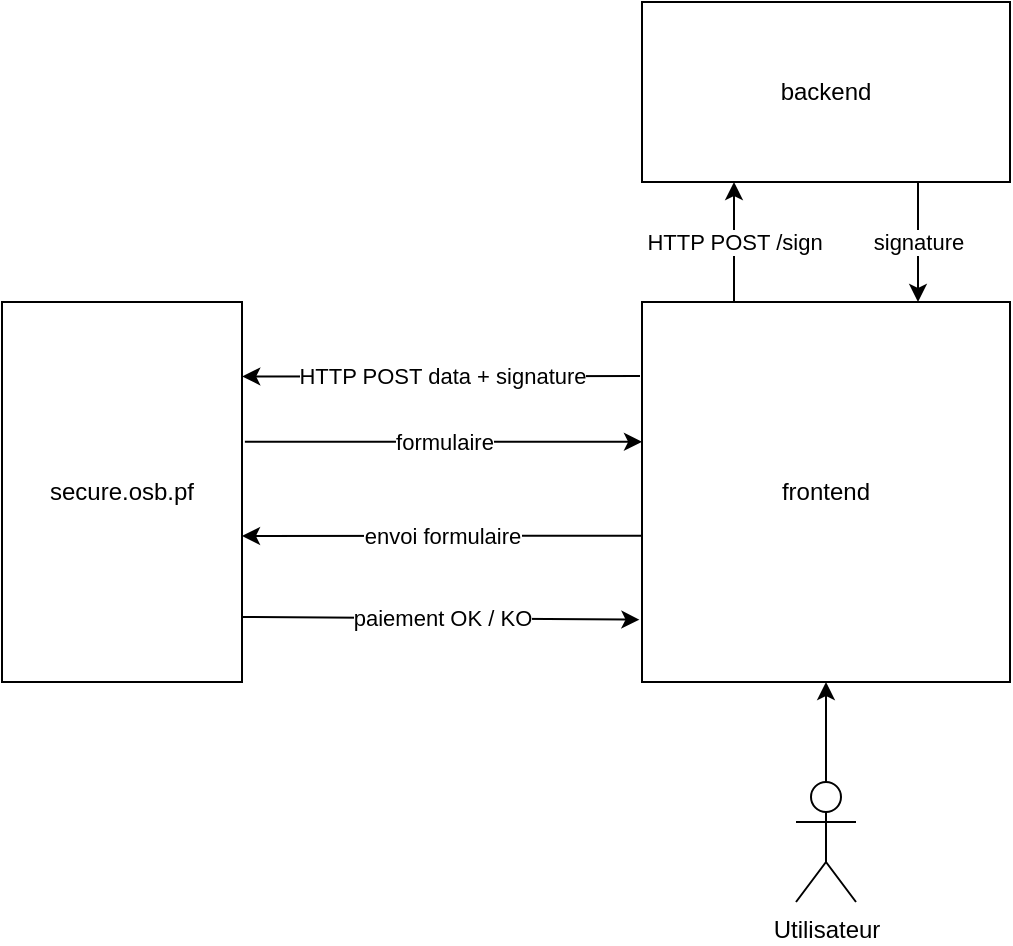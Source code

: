 <mxfile version="18.0.3" type="device" pages="2"><diagram id="SvJ6BetujpF9uw88DPT3" name="Page-1"><mxGraphModel dx="1422" dy="767" grid="1" gridSize="10" guides="1" tooltips="1" connect="1" arrows="1" fold="1" page="1" pageScale="1" pageWidth="827" pageHeight="1169" math="0" shadow="0"><root><mxCell id="0"/><mxCell id="1" parent="0"/><mxCell id="j5z8VICRzqMSBqRnu2LF-2" value="Utilisateur" style="shape=umlActor;verticalLabelPosition=bottom;verticalAlign=top;html=1;outlineConnect=0;" vertex="1" parent="1"><mxGeometry x="477" y="810" width="30" height="60" as="geometry"/></mxCell><mxCell id="j5z8VICRzqMSBqRnu2LF-3" value="frontend" style="rounded=0;whiteSpace=wrap;html=1;" vertex="1" parent="1"><mxGeometry x="400" y="570" width="184" height="190" as="geometry"/></mxCell><mxCell id="j5z8VICRzqMSBqRnu2LF-4" value="backend" style="rounded=0;whiteSpace=wrap;html=1;" vertex="1" parent="1"><mxGeometry x="400" y="420" width="184" height="90" as="geometry"/></mxCell><mxCell id="j5z8VICRzqMSBqRnu2LF-5" value="" style="endArrow=classic;html=1;rounded=0;exitX=0.5;exitY=0;exitDx=0;exitDy=0;exitPerimeter=0;" edge="1" parent="1" source="j5z8VICRzqMSBqRnu2LF-2"><mxGeometry width="50" height="50" relative="1" as="geometry"><mxPoint x="400" y="680" as="sourcePoint"/><mxPoint x="492" y="760" as="targetPoint"/></mxGeometry></mxCell><mxCell id="j5z8VICRzqMSBqRnu2LF-6" value="HTTP POST /sign" style="endArrow=classic;html=1;rounded=0;exitX=0.25;exitY=0;exitDx=0;exitDy=0;entryX=0.25;entryY=1;entryDx=0;entryDy=0;" edge="1" parent="1" source="j5z8VICRzqMSBqRnu2LF-3" target="j5z8VICRzqMSBqRnu2LF-4"><mxGeometry width="50" height="50" relative="1" as="geometry"><mxPoint x="290" y="600" as="sourcePoint"/><mxPoint x="340" y="550" as="targetPoint"/><mxPoint as="offset"/></mxGeometry></mxCell><mxCell id="j5z8VICRzqMSBqRnu2LF-7" value="signature" style="endArrow=classic;html=1;rounded=0;exitX=0.75;exitY=1;exitDx=0;exitDy=0;entryX=0.75;entryY=0;entryDx=0;entryDy=0;" edge="1" parent="1" source="j5z8VICRzqMSBqRnu2LF-4" target="j5z8VICRzqMSBqRnu2LF-3"><mxGeometry width="50" height="50" relative="1" as="geometry"><mxPoint x="504" y="620" as="sourcePoint"/><mxPoint x="504" y="500" as="targetPoint"/></mxGeometry></mxCell><mxCell id="j5z8VICRzqMSBqRnu2LF-8" value="HTTP POST data + signature" style="endArrow=classic;html=1;rounded=0;entryX=1.001;entryY=0.196;entryDx=0;entryDy=0;entryPerimeter=0;" edge="1" parent="1" target="xVOvOBZPGbJsozwB3ZUD-1"><mxGeometry width="50" height="50" relative="1" as="geometry"><mxPoint x="399" y="607" as="sourcePoint"/><mxPoint x="260.0" y="597.8" as="targetPoint"/></mxGeometry></mxCell><mxCell id="j5z8VICRzqMSBqRnu2LF-9" value="formulaire" style="endArrow=classic;html=1;rounded=0;exitX=1.012;exitY=0.368;exitDx=0;exitDy=0;entryX=0;entryY=0.368;entryDx=0;entryDy=0;entryPerimeter=0;exitPerimeter=0;" edge="1" parent="1" source="xVOvOBZPGbJsozwB3ZUD-1" target="j5z8VICRzqMSBqRnu2LF-3"><mxGeometry width="50" height="50" relative="1" as="geometry"><mxPoint x="260.0" y="635" as="sourcePoint"/><mxPoint x="270" y="635" as="targetPoint"/></mxGeometry></mxCell><mxCell id="xVOvOBZPGbJsozwB3ZUD-1" value="secure.osb.pf" style="rounded=0;whiteSpace=wrap;html=1;" vertex="1" parent="1"><mxGeometry x="80" y="570" width="120" height="190" as="geometry"/></mxCell><mxCell id="5inOdbAYcC4gavI_i8qy-1" value="envoi formulaire" style="endArrow=classic;html=1;rounded=0;exitX=0;exitY=0.615;exitDx=0;exitDy=0;exitPerimeter=0;" edge="1" parent="1" source="j5z8VICRzqMSBqRnu2LF-3"><mxGeometry width="50" height="50" relative="1" as="geometry"><mxPoint x="409" y="617" as="sourcePoint"/><mxPoint x="200" y="687" as="targetPoint"/></mxGeometry></mxCell><mxCell id="TncHIPJIMEvGi9Kn-MSX-2" value="paiement OK / KO" style="endArrow=classic;html=1;rounded=0;entryX=-0.007;entryY=0.836;entryDx=0;entryDy=0;entryPerimeter=0;exitX=1.001;exitY=0.829;exitDx=0;exitDy=0;exitPerimeter=0;" edge="1" parent="1" source="xVOvOBZPGbJsozwB3ZUD-1" target="j5z8VICRzqMSBqRnu2LF-3"><mxGeometry width="50" height="50" relative="1" as="geometry"><mxPoint x="180" y="700" as="sourcePoint"/><mxPoint x="410.0" y="649.92" as="targetPoint"/></mxGeometry></mxCell></root></mxGraphModel></diagram><diagram id="A08rsScbD06tlS9CBJy7" name="Page-2"><mxGraphModel dx="982" dy="530" grid="1" gridSize="10" guides="1" tooltips="1" connect="1" arrows="1" fold="1" page="1" pageScale="1" pageWidth="827" pageHeight="1169" math="0" shadow="0"><root><mxCell id="0"/><mxCell id="1" parent="0"/><mxCell id="XWxUq6K-sfSWOj-NQDGE-1" value="Utilisateur" style="shape=umlLifeline;participant=umlActor;perimeter=lifelinePerimeter;whiteSpace=wrap;html=1;container=1;collapsible=0;recursiveResize=0;verticalAlign=top;spacingTop=36;outlineConnect=0;" vertex="1" parent="1"><mxGeometry x="80" y="280" width="20" height="450" as="geometry"/></mxCell><mxCell id="XWxUq6K-sfSWOj-NQDGE-5" value="" style="html=1;points=[];perimeter=orthogonalPerimeter;" vertex="1" parent="XWxUq6K-sfSWOj-NQDGE-1"><mxGeometry x="5" y="60" width="10" height="380" as="geometry"/></mxCell><mxCell id="XWxUq6K-sfSWOj-NQDGE-2" value="frontend" style="shape=umlLifeline;perimeter=lifelinePerimeter;whiteSpace=wrap;html=1;container=1;collapsible=0;recursiveResize=0;outlineConnect=0;" vertex="1" parent="1"><mxGeometry x="190" y="280" width="100" height="450" as="geometry"/></mxCell><mxCell id="XWxUq6K-sfSWOj-NQDGE-8" value="" style="html=1;points=[];perimeter=orthogonalPerimeter;" vertex="1" parent="XWxUq6K-sfSWOj-NQDGE-2"><mxGeometry x="45" y="70" width="10" height="130" as="geometry"/></mxCell><mxCell id="0YxefGAqRGra-5rfKLDK-7" value="" style="html=1;points=[];perimeter=orthogonalPerimeter;" vertex="1" parent="XWxUq6K-sfSWOj-NQDGE-2"><mxGeometry x="45" y="230" width="10" height="40" as="geometry"/></mxCell><mxCell id="0YxefGAqRGra-5rfKLDK-10" value="" style="html=1;points=[];perimeter=orthogonalPerimeter;" vertex="1" parent="XWxUq6K-sfSWOj-NQDGE-2"><mxGeometry x="45" y="304.5" width="10" height="125.5" as="geometry"/></mxCell><mxCell id="XWxUq6K-sfSWOj-NQDGE-3" value="backend" style="shape=umlLifeline;perimeter=lifelinePerimeter;whiteSpace=wrap;html=1;container=1;collapsible=0;recursiveResize=0;outlineConnect=0;" vertex="1" parent="1"><mxGeometry x="340" y="280" width="100" height="450" as="geometry"/></mxCell><mxCell id="XWxUq6K-sfSWOj-NQDGE-11" value="" style="html=1;points=[];perimeter=orthogonalPerimeter;" vertex="1" parent="XWxUq6K-sfSWOj-NQDGE-3"><mxGeometry x="45" y="80" width="10" height="30" as="geometry"/></mxCell><mxCell id="XWxUq6K-sfSWOj-NQDGE-4" value="secure.osb.pf" style="shape=umlLifeline;perimeter=lifelinePerimeter;whiteSpace=wrap;html=1;container=1;collapsible=0;recursiveResize=0;outlineConnect=0;" vertex="1" parent="1"><mxGeometry x="500" y="280" width="100" height="450" as="geometry"/></mxCell><mxCell id="YDnPfTUxh8u0Pu2BbLk--1" value="" style="html=1;points=[];perimeter=orthogonalPerimeter;" vertex="1" parent="XWxUq6K-sfSWOj-NQDGE-4"><mxGeometry x="45" y="140" width="10" height="30" as="geometry"/></mxCell><mxCell id="0YxefGAqRGra-5rfKLDK-13" value="" style="html=1;points=[];perimeter=orthogonalPerimeter;" vertex="1" parent="XWxUq6K-sfSWOj-NQDGE-4"><mxGeometry x="45" y="320" width="10" height="80" as="geometry"/></mxCell><mxCell id="XWxUq6K-sfSWOj-NQDGE-9" value="acheter" style="html=1;verticalAlign=bottom;endArrow=block;entryX=0;entryY=0;rounded=0;" edge="1" target="XWxUq6K-sfSWOj-NQDGE-8" parent="1" source="XWxUq6K-sfSWOj-NQDGE-5"><mxGeometry relative="1" as="geometry"><mxPoint x="80" y="620" as="sourcePoint"/></mxGeometry></mxCell><mxCell id="XWxUq6K-sfSWOj-NQDGE-10" value="affichage formulaire" style="html=1;verticalAlign=bottom;endArrow=open;dashed=1;endSize=8;exitX=-0.033;exitY=1.002;rounded=0;exitDx=0;exitDy=0;exitPerimeter=0;" edge="1" source="XWxUq6K-sfSWOj-NQDGE-8" parent="1" target="XWxUq6K-sfSWOj-NQDGE-5"><mxGeometry relative="1" as="geometry"><mxPoint x="80" y="696" as="targetPoint"/></mxGeometry></mxCell><mxCell id="XWxUq6K-sfSWOj-NQDGE-12" value="HTTP POST /sign" style="html=1;verticalAlign=bottom;endArrow=block;entryX=0;entryY=0;rounded=0;" edge="1" target="XWxUq6K-sfSWOj-NQDGE-11" parent="1" source="XWxUq6K-sfSWOj-NQDGE-8"><mxGeometry relative="1" as="geometry"><mxPoint x="295" y="360" as="sourcePoint"/></mxGeometry></mxCell><mxCell id="XWxUq6K-sfSWOj-NQDGE-13" value="retourne signature" style="html=1;verticalAlign=bottom;endArrow=open;dashed=1;endSize=8;exitX=0;exitY=0.95;rounded=0;" edge="1" source="XWxUq6K-sfSWOj-NQDGE-11" parent="1" target="XWxUq6K-sfSWOj-NQDGE-8"><mxGeometry relative="1" as="geometry"><mxPoint x="295" y="436" as="targetPoint"/></mxGeometry></mxCell><mxCell id="YDnPfTUxh8u0Pu2BbLk--2" value="HTTP POST&amp;nbsp; data + signature" style="html=1;verticalAlign=bottom;endArrow=block;entryX=0;entryY=0;rounded=0;" edge="1" target="YDnPfTUxh8u0Pu2BbLk--1" parent="1" source="XWxUq6K-sfSWOj-NQDGE-8"><mxGeometry relative="1" as="geometry"><mxPoint x="495" y="460" as="sourcePoint"/></mxGeometry></mxCell><mxCell id="YDnPfTUxh8u0Pu2BbLk--3" value="retourne le formulaire" style="html=1;verticalAlign=bottom;endArrow=open;dashed=1;endSize=8;exitX=0;exitY=0.95;rounded=0;" edge="1" source="YDnPfTUxh8u0Pu2BbLk--1" parent="1" target="XWxUq6K-sfSWOj-NQDGE-8"><mxGeometry relative="1" as="geometry"><mxPoint x="495" y="536" as="targetPoint"/></mxGeometry></mxCell><mxCell id="0YxefGAqRGra-5rfKLDK-8" value="renseignement" style="html=1;verticalAlign=bottom;endArrow=block;entryX=0;entryY=0;rounded=0;" edge="1" target="0YxefGAqRGra-5rfKLDK-7" parent="1" source="XWxUq6K-sfSWOj-NQDGE-5"><mxGeometry relative="1" as="geometry"><mxPoint x="135" y="590" as="sourcePoint"/></mxGeometry></mxCell><mxCell id="0YxefGAqRGra-5rfKLDK-9" value="infos renseignés" style="html=1;verticalAlign=bottom;endArrow=open;dashed=1;endSize=8;exitX=0;exitY=0.95;rounded=0;" edge="1" source="0YxefGAqRGra-5rfKLDK-7" parent="1" target="XWxUq6K-sfSWOj-NQDGE-5"><mxGeometry relative="1" as="geometry"><mxPoint x="135" y="666" as="targetPoint"/></mxGeometry></mxCell><mxCell id="0YxefGAqRGra-5rfKLDK-12" value="navigation /success ou /fail" style="html=1;verticalAlign=bottom;endArrow=open;dashed=1;endSize=8;exitX=0;exitY=0.95;rounded=0;" edge="1" source="0YxefGAqRGra-5rfKLDK-10" parent="1" target="XWxUq6K-sfSWOj-NQDGE-5"><mxGeometry relative="1" as="geometry"><mxPoint x="130" y="700" as="targetPoint"/></mxGeometry></mxCell><mxCell id="0YxefGAqRGra-5rfKLDK-11" value="envoi formulaire" style="html=1;verticalAlign=bottom;endArrow=block;entryX=0;entryY=0;rounded=0;" edge="1" target="0YxefGAqRGra-5rfKLDK-10" parent="1" source="XWxUq6K-sfSWOj-NQDGE-5"><mxGeometry relative="1" as="geometry"><mxPoint x="135" y="650" as="sourcePoint"/></mxGeometry></mxCell><mxCell id="0YxefGAqRGra-5rfKLDK-14" value="envoi formulaire" style="html=1;verticalAlign=bottom;endArrow=block;entryX=0;entryY=0;rounded=0;" edge="1" target="0YxefGAqRGra-5rfKLDK-13" parent="1" source="0YxefGAqRGra-5rfKLDK-10"><mxGeometry relative="1" as="geometry"><mxPoint x="495" y="640" as="sourcePoint"/></mxGeometry></mxCell><mxCell id="0YxefGAqRGra-5rfKLDK-15" value="paiement OK / KO" style="html=1;verticalAlign=bottom;endArrow=open;dashed=1;endSize=8;exitX=0;exitY=0.95;rounded=0;" edge="1" source="0YxefGAqRGra-5rfKLDK-13" parent="1" target="0YxefGAqRGra-5rfKLDK-10"><mxGeometry relative="1" as="geometry"><mxPoint x="495" y="716" as="targetPoint"/></mxGeometry></mxCell></root></mxGraphModel></diagram></mxfile>